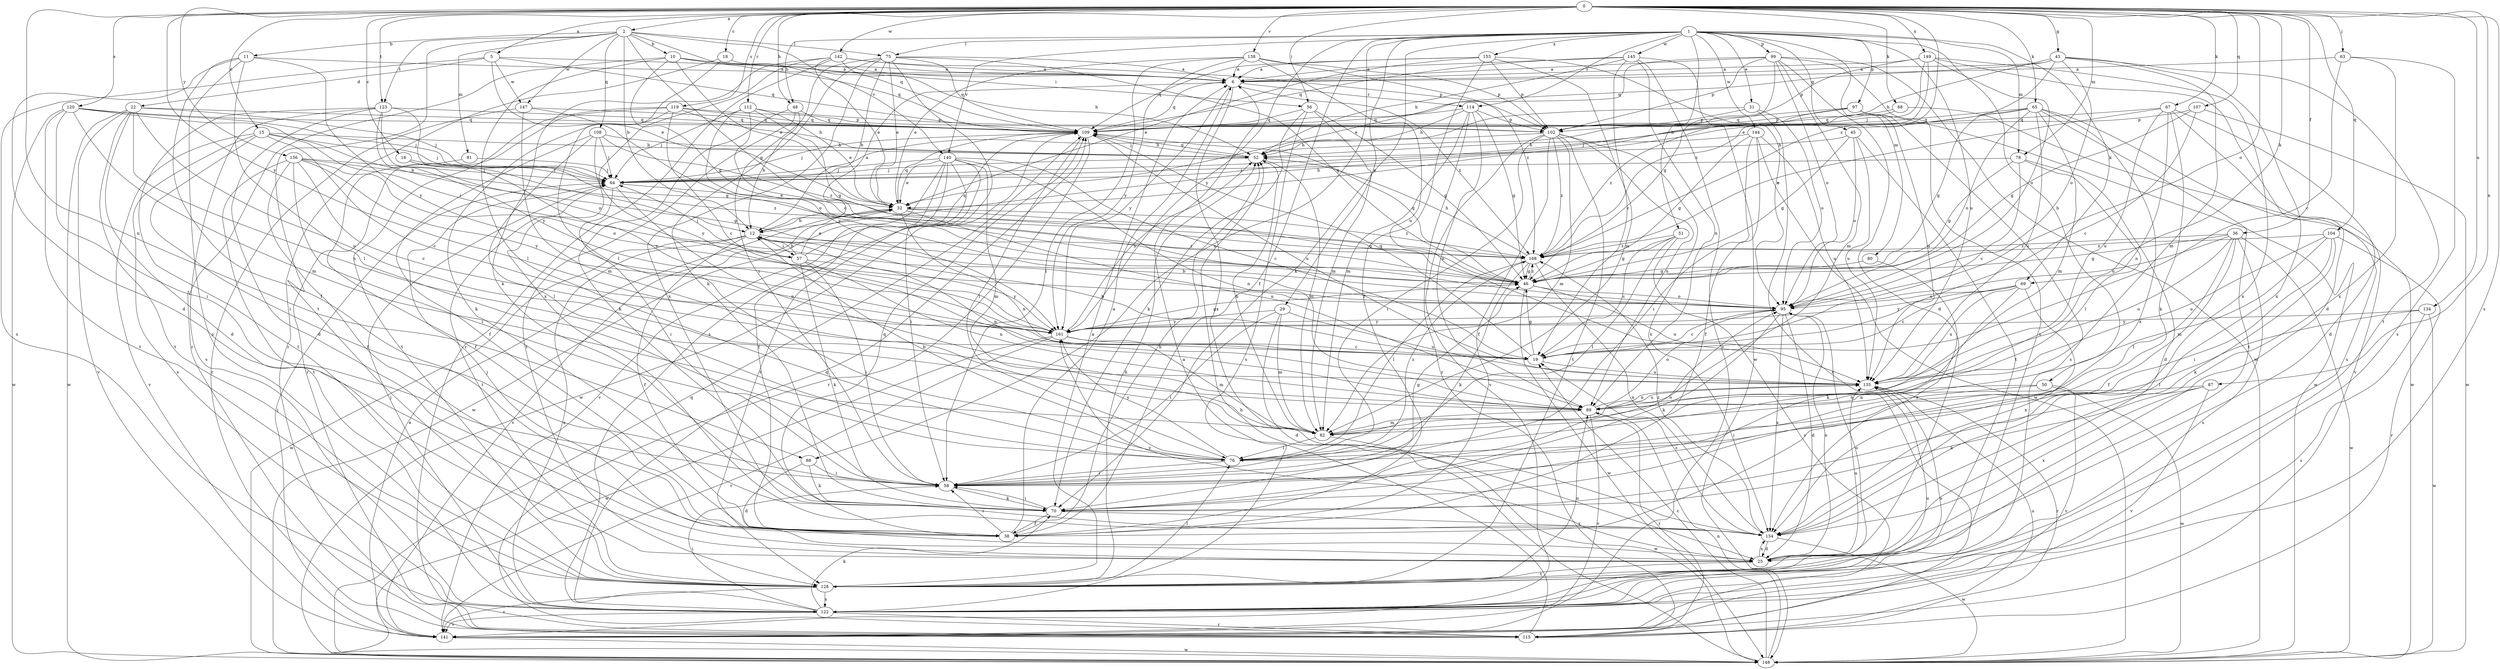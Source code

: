 strict digraph  {
0;
1;
2;
5;
6;
10;
11;
12;
15;
16;
18;
19;
22;
25;
29;
31;
32;
36;
38;
43;
45;
46;
48;
50;
51;
52;
56;
57;
58;
63;
64;
65;
67;
68;
69;
70;
75;
76;
78;
80;
81;
82;
87;
88;
89;
95;
97;
99;
102;
104;
107;
108;
109;
112;
114;
115;
119;
120;
122;
123;
128;
134;
135;
138;
140;
141;
142;
144;
145;
147;
148;
149;
153;
154;
156;
161;
168;
0 -> 2  [label=a];
0 -> 5  [label=a];
0 -> 15  [label=c];
0 -> 16  [label=c];
0 -> 18  [label=c];
0 -> 36  [label=f];
0 -> 43  [label=g];
0 -> 48  [label=h];
0 -> 56  [label=i];
0 -> 63  [label=j];
0 -> 65  [label=k];
0 -> 67  [label=k];
0 -> 68  [label=k];
0 -> 69  [label=k];
0 -> 78  [label=m];
0 -> 87  [label=n];
0 -> 88  [label=n];
0 -> 95  [label=o];
0 -> 104  [label=q];
0 -> 107  [label=q];
0 -> 112  [label=r];
0 -> 119  [label=s];
0 -> 120  [label=s];
0 -> 122  [label=s];
0 -> 123  [label=t];
0 -> 134  [label=u];
0 -> 138  [label=v];
0 -> 142  [label=w];
0 -> 149  [label=x];
0 -> 156  [label=y];
0 -> 161  [label=y];
0 -> 168  [label=z];
1 -> 29  [label=e];
1 -> 31  [label=e];
1 -> 38  [label=f];
1 -> 45  [label=g];
1 -> 48  [label=h];
1 -> 50  [label=h];
1 -> 51  [label=h];
1 -> 69  [label=k];
1 -> 70  [label=k];
1 -> 75  [label=l];
1 -> 78  [label=m];
1 -> 80  [label=m];
1 -> 88  [label=n];
1 -> 97  [label=p];
1 -> 99  [label=p];
1 -> 114  [label=r];
1 -> 135  [label=u];
1 -> 140  [label=v];
1 -> 144  [label=w];
1 -> 145  [label=w];
1 -> 153  [label=x];
1 -> 161  [label=y];
2 -> 10  [label=b];
2 -> 11  [label=b];
2 -> 12  [label=b];
2 -> 46  [label=g];
2 -> 75  [label=l];
2 -> 81  [label=m];
2 -> 108  [label=q];
2 -> 109  [label=q];
2 -> 123  [label=t];
2 -> 128  [label=t];
2 -> 140  [label=v];
2 -> 147  [label=w];
5 -> 6  [label=a];
5 -> 22  [label=d];
5 -> 32  [label=e];
5 -> 109  [label=q];
5 -> 122  [label=s];
5 -> 147  [label=w];
6 -> 109  [label=q];
6 -> 114  [label=r];
6 -> 154  [label=x];
6 -> 161  [label=y];
6 -> 168  [label=z];
10 -> 6  [label=a];
10 -> 32  [label=e];
10 -> 46  [label=g];
10 -> 56  [label=i];
10 -> 76  [label=l];
10 -> 109  [label=q];
10 -> 115  [label=r];
11 -> 6  [label=a];
11 -> 25  [label=d];
11 -> 38  [label=f];
11 -> 76  [label=l];
11 -> 122  [label=s];
11 -> 161  [label=y];
12 -> 6  [label=a];
12 -> 38  [label=f];
12 -> 57  [label=i];
12 -> 89  [label=n];
12 -> 122  [label=s];
12 -> 148  [label=w];
12 -> 168  [label=z];
15 -> 19  [label=c];
15 -> 52  [label=h];
15 -> 57  [label=i];
15 -> 58  [label=i];
15 -> 64  [label=j];
15 -> 122  [label=s];
15 -> 141  [label=v];
16 -> 46  [label=g];
16 -> 64  [label=j];
16 -> 161  [label=y];
18 -> 6  [label=a];
18 -> 76  [label=l];
18 -> 115  [label=r];
19 -> 12  [label=b];
19 -> 46  [label=g];
19 -> 109  [label=q];
19 -> 135  [label=u];
22 -> 25  [label=d];
22 -> 64  [label=j];
22 -> 89  [label=n];
22 -> 109  [label=q];
22 -> 128  [label=t];
22 -> 135  [label=u];
22 -> 141  [label=v];
22 -> 148  [label=w];
25 -> 64  [label=j];
25 -> 95  [label=o];
25 -> 128  [label=t];
25 -> 135  [label=u];
25 -> 154  [label=x];
25 -> 161  [label=y];
29 -> 25  [label=d];
29 -> 58  [label=i];
29 -> 82  [label=m];
29 -> 135  [label=u];
29 -> 161  [label=y];
31 -> 64  [label=j];
31 -> 95  [label=o];
31 -> 102  [label=p];
31 -> 115  [label=r];
32 -> 12  [label=b];
32 -> 46  [label=g];
32 -> 89  [label=n];
32 -> 109  [label=q];
32 -> 135  [label=u];
32 -> 141  [label=v];
32 -> 168  [label=z];
36 -> 38  [label=f];
36 -> 46  [label=g];
36 -> 76  [label=l];
36 -> 95  [label=o];
36 -> 122  [label=s];
36 -> 135  [label=u];
36 -> 148  [label=w];
36 -> 168  [label=z];
38 -> 6  [label=a];
38 -> 52  [label=h];
38 -> 58  [label=i];
38 -> 109  [label=q];
43 -> 6  [label=a];
43 -> 32  [label=e];
43 -> 52  [label=h];
43 -> 82  [label=m];
43 -> 95  [label=o];
43 -> 109  [label=q];
43 -> 128  [label=t];
43 -> 154  [label=x];
45 -> 46  [label=g];
45 -> 52  [label=h];
45 -> 95  [label=o];
45 -> 128  [label=t];
45 -> 135  [label=u];
46 -> 95  [label=o];
46 -> 109  [label=q];
46 -> 135  [label=u];
46 -> 148  [label=w];
46 -> 168  [label=z];
48 -> 12  [label=b];
48 -> 70  [label=k];
48 -> 109  [label=q];
48 -> 128  [label=t];
50 -> 58  [label=i];
50 -> 89  [label=n];
50 -> 141  [label=v];
50 -> 148  [label=w];
51 -> 19  [label=c];
51 -> 46  [label=g];
51 -> 76  [label=l];
51 -> 141  [label=v];
51 -> 168  [label=z];
52 -> 64  [label=j];
52 -> 82  [label=m];
52 -> 109  [label=q];
56 -> 46  [label=g];
56 -> 70  [label=k];
56 -> 82  [label=m];
56 -> 109  [label=q];
56 -> 122  [label=s];
57 -> 12  [label=b];
57 -> 32  [label=e];
57 -> 58  [label=i];
57 -> 64  [label=j];
57 -> 70  [label=k];
57 -> 89  [label=n];
57 -> 109  [label=q];
57 -> 161  [label=y];
58 -> 46  [label=g];
58 -> 70  [label=k];
58 -> 95  [label=o];
63 -> 6  [label=a];
63 -> 19  [label=c];
63 -> 122  [label=s];
63 -> 154  [label=x];
64 -> 32  [label=e];
64 -> 58  [label=i];
64 -> 89  [label=n];
64 -> 128  [label=t];
65 -> 46  [label=g];
65 -> 64  [label=j];
65 -> 82  [label=m];
65 -> 95  [label=o];
65 -> 109  [label=q];
65 -> 128  [label=t];
65 -> 135  [label=u];
65 -> 148  [label=w];
65 -> 154  [label=x];
67 -> 25  [label=d];
67 -> 70  [label=k];
67 -> 89  [label=n];
67 -> 109  [label=q];
67 -> 135  [label=u];
67 -> 141  [label=v];
67 -> 168  [label=z];
68 -> 109  [label=q];
68 -> 122  [label=s];
68 -> 168  [label=z];
69 -> 19  [label=c];
69 -> 70  [label=k];
69 -> 95  [label=o];
69 -> 135  [label=u];
69 -> 154  [label=x];
69 -> 161  [label=y];
70 -> 38  [label=f];
70 -> 58  [label=i];
70 -> 154  [label=x];
75 -> 6  [label=a];
75 -> 12  [label=b];
75 -> 32  [label=e];
75 -> 46  [label=g];
75 -> 58  [label=i];
75 -> 70  [label=k];
75 -> 109  [label=q];
75 -> 122  [label=s];
75 -> 154  [label=x];
76 -> 12  [label=b];
76 -> 58  [label=i];
76 -> 161  [label=y];
76 -> 168  [label=z];
78 -> 19  [label=c];
78 -> 25  [label=d];
78 -> 46  [label=g];
78 -> 64  [label=j];
78 -> 76  [label=l];
80 -> 46  [label=g];
80 -> 154  [label=x];
81 -> 38  [label=f];
81 -> 64  [label=j];
82 -> 52  [label=h];
82 -> 76  [label=l];
82 -> 148  [label=w];
87 -> 70  [label=k];
87 -> 89  [label=n];
87 -> 141  [label=v];
87 -> 154  [label=x];
88 -> 25  [label=d];
88 -> 58  [label=i];
88 -> 70  [label=k];
89 -> 82  [label=m];
89 -> 95  [label=o];
89 -> 115  [label=r];
89 -> 135  [label=u];
89 -> 141  [label=v];
95 -> 12  [label=b];
95 -> 19  [label=c];
95 -> 25  [label=d];
95 -> 70  [label=k];
95 -> 154  [label=x];
95 -> 161  [label=y];
97 -> 12  [label=b];
97 -> 102  [label=p];
97 -> 109  [label=q];
97 -> 122  [label=s];
97 -> 135  [label=u];
97 -> 148  [label=w];
99 -> 6  [label=a];
99 -> 25  [label=d];
99 -> 32  [label=e];
99 -> 46  [label=g];
99 -> 82  [label=m];
99 -> 95  [label=o];
99 -> 102  [label=p];
99 -> 122  [label=s];
99 -> 148  [label=w];
102 -> 38  [label=f];
102 -> 52  [label=h];
102 -> 58  [label=i];
102 -> 82  [label=m];
102 -> 89  [label=n];
102 -> 128  [label=t];
102 -> 141  [label=v];
102 -> 154  [label=x];
102 -> 168  [label=z];
104 -> 58  [label=i];
104 -> 70  [label=k];
104 -> 82  [label=m];
104 -> 115  [label=r];
104 -> 135  [label=u];
104 -> 168  [label=z];
107 -> 19  [label=c];
107 -> 46  [label=g];
107 -> 102  [label=p];
107 -> 148  [label=w];
108 -> 38  [label=f];
108 -> 52  [label=h];
108 -> 64  [label=j];
108 -> 76  [label=l];
108 -> 161  [label=y];
108 -> 168  [label=z];
109 -> 52  [label=h];
109 -> 64  [label=j];
109 -> 76  [label=l];
109 -> 115  [label=r];
109 -> 135  [label=u];
109 -> 148  [label=w];
112 -> 32  [label=e];
112 -> 46  [label=g];
112 -> 64  [label=j];
112 -> 95  [label=o];
112 -> 102  [label=p];
112 -> 161  [label=y];
114 -> 46  [label=g];
114 -> 52  [label=h];
114 -> 82  [label=m];
114 -> 89  [label=n];
114 -> 102  [label=p];
114 -> 109  [label=q];
114 -> 115  [label=r];
115 -> 6  [label=a];
115 -> 135  [label=u];
119 -> 19  [label=c];
119 -> 52  [label=h];
119 -> 70  [label=k];
119 -> 102  [label=p];
119 -> 109  [label=q];
119 -> 115  [label=r];
119 -> 128  [label=t];
120 -> 12  [label=b];
120 -> 58  [label=i];
120 -> 64  [label=j];
120 -> 82  [label=m];
120 -> 109  [label=q];
120 -> 128  [label=t];
120 -> 148  [label=w];
122 -> 58  [label=i];
122 -> 64  [label=j];
122 -> 70  [label=k];
122 -> 109  [label=q];
122 -> 115  [label=r];
122 -> 135  [label=u];
122 -> 141  [label=v];
123 -> 25  [label=d];
123 -> 46  [label=g];
123 -> 95  [label=o];
123 -> 109  [label=q];
123 -> 122  [label=s];
123 -> 128  [label=t];
123 -> 161  [label=y];
128 -> 6  [label=a];
128 -> 52  [label=h];
128 -> 76  [label=l];
128 -> 89  [label=n];
128 -> 95  [label=o];
128 -> 122  [label=s];
128 -> 141  [label=v];
134 -> 76  [label=l];
134 -> 122  [label=s];
134 -> 148  [label=w];
134 -> 161  [label=y];
135 -> 89  [label=n];
135 -> 115  [label=r];
135 -> 122  [label=s];
138 -> 6  [label=a];
138 -> 32  [label=e];
138 -> 58  [label=i];
138 -> 102  [label=p];
138 -> 135  [label=u];
138 -> 161  [label=y];
138 -> 168  [label=z];
140 -> 19  [label=c];
140 -> 32  [label=e];
140 -> 38  [label=f];
140 -> 58  [label=i];
140 -> 64  [label=j];
140 -> 82  [label=m];
140 -> 89  [label=n];
140 -> 128  [label=t];
140 -> 141  [label=v];
140 -> 148  [label=w];
141 -> 32  [label=e];
141 -> 64  [label=j];
141 -> 148  [label=w];
142 -> 6  [label=a];
142 -> 32  [label=e];
142 -> 52  [label=h];
142 -> 70  [label=k];
142 -> 102  [label=p];
142 -> 115  [label=r];
142 -> 154  [label=x];
144 -> 38  [label=f];
144 -> 46  [label=g];
144 -> 52  [label=h];
144 -> 58  [label=i];
144 -> 135  [label=u];
144 -> 148  [label=w];
145 -> 6  [label=a];
145 -> 19  [label=c];
145 -> 52  [label=h];
145 -> 89  [label=n];
145 -> 109  [label=q];
145 -> 141  [label=v];
145 -> 148  [label=w];
147 -> 82  [label=m];
147 -> 95  [label=o];
147 -> 109  [label=q];
147 -> 115  [label=r];
148 -> 19  [label=c];
148 -> 52  [label=h];
148 -> 89  [label=n];
148 -> 109  [label=q];
149 -> 6  [label=a];
149 -> 25  [label=d];
149 -> 64  [label=j];
149 -> 95  [label=o];
149 -> 102  [label=p];
149 -> 154  [label=x];
149 -> 168  [label=z];
153 -> 6  [label=a];
153 -> 32  [label=e];
153 -> 38  [label=f];
153 -> 82  [label=m];
153 -> 95  [label=o];
153 -> 102  [label=p];
153 -> 109  [label=q];
154 -> 19  [label=c];
154 -> 25  [label=d];
154 -> 148  [label=w];
154 -> 168  [label=z];
156 -> 19  [label=c];
156 -> 38  [label=f];
156 -> 58  [label=i];
156 -> 64  [label=j];
156 -> 95  [label=o];
156 -> 128  [label=t];
156 -> 161  [label=y];
156 -> 168  [label=z];
161 -> 19  [label=c];
161 -> 46  [label=g];
161 -> 52  [label=h];
161 -> 82  [label=m];
161 -> 141  [label=v];
161 -> 148  [label=w];
168 -> 46  [label=g];
168 -> 52  [label=h];
168 -> 70  [label=k];
168 -> 76  [label=l];
168 -> 154  [label=x];
}
